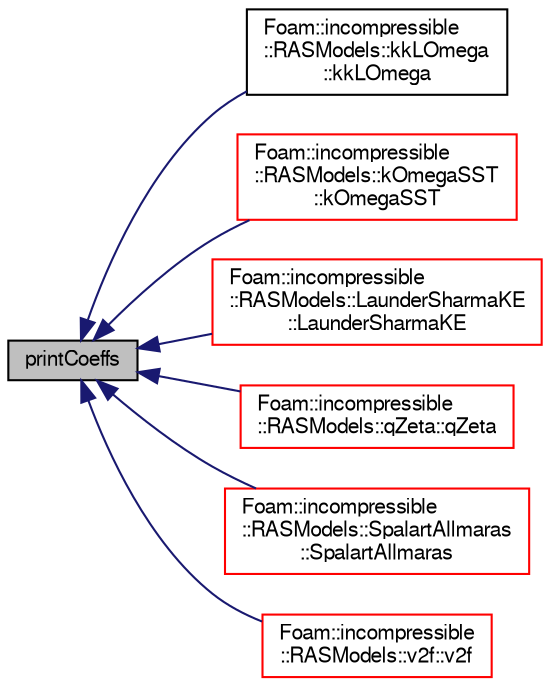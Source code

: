 digraph "printCoeffs"
{
  bgcolor="transparent";
  edge [fontname="FreeSans",fontsize="10",labelfontname="FreeSans",labelfontsize="10"];
  node [fontname="FreeSans",fontsize="10",shape=record];
  rankdir="LR";
  Node324 [label="printCoeffs",height=0.2,width=0.4,color="black", fillcolor="grey75", style="filled", fontcolor="black"];
  Node324 -> Node325 [dir="back",color="midnightblue",fontsize="10",style="solid",fontname="FreeSans"];
  Node325 [label="Foam::incompressible\l::RASModels::kkLOmega\l::kkLOmega",height=0.2,width=0.4,color="black",URL="$a31022.html#a80089cde6dadc91f4b94b45823d7a81d",tooltip="Construct from components. "];
  Node324 -> Node326 [dir="back",color="midnightblue",fontsize="10",style="solid",fontname="FreeSans"];
  Node326 [label="Foam::incompressible\l::RASModels::kOmegaSST\l::kOmegaSST",height=0.2,width=0.4,color="red",URL="$a31030.html#af2a3b69b9be3a22ebfc55a4338e45dad",tooltip="Construct from components. "];
  Node324 -> Node331 [dir="back",color="midnightblue",fontsize="10",style="solid",fontname="FreeSans"];
  Node331 [label="Foam::incompressible\l::RASModels::LaunderSharmaKE\l::LaunderSharmaKE",height=0.2,width=0.4,color="red",URL="$a31046.html#a00c3b6b1471c91c1fdf2e417ccde2cb2",tooltip="Construct from components. "];
  Node324 -> Node335 [dir="back",color="midnightblue",fontsize="10",style="solid",fontname="FreeSans"];
  Node335 [label="Foam::incompressible\l::RASModels::qZeta::qZeta",height=0.2,width=0.4,color="red",URL="$a31070.html#a17ea7da81a0557df8d755286ec1595dd",tooltip="Construct from components. "];
  Node324 -> Node339 [dir="back",color="midnightblue",fontsize="10",style="solid",fontname="FreeSans"];
  Node339 [label="Foam::incompressible\l::RASModels::SpalartAllmaras\l::SpalartAllmaras",height=0.2,width=0.4,color="red",URL="$a31086.html#afda56287f941a02d5dc77f45226f795d",tooltip="Construct from components. "];
  Node324 -> Node344 [dir="back",color="midnightblue",fontsize="10",style="solid",fontname="FreeSans"];
  Node344 [label="Foam::incompressible\l::RASModels::v2f::v2f",height=0.2,width=0.4,color="red",URL="$a31090.html#afcaf886b62fb9125560e3d46a0bcd94c",tooltip="Construct from components. "];
}
